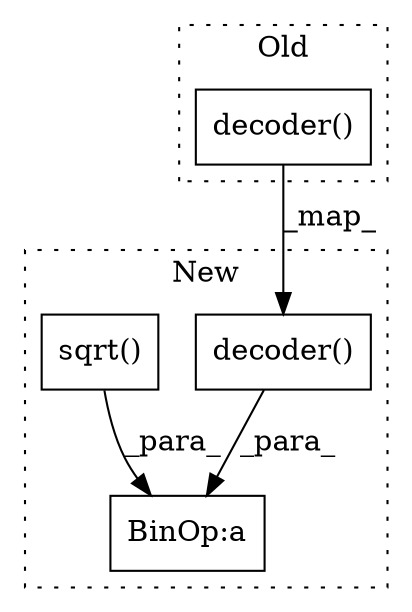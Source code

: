 digraph G {
subgraph cluster0 {
1 [label="decoder()" a="75" s="3011,3027" l="13,1" shape="box"];
label = "Old";
style="dotted";
}
subgraph cluster1 {
2 [label="decoder()" a="75" s="3069,3085" l="13,1" shape="box"];
3 [label="BinOp:a" a="82" s="3086" l="3" shape="box"];
4 [label="sqrt()" a="75" s="3089,3111" l="10,1" shape="box"];
label = "New";
style="dotted";
}
1 -> 2 [label="_map_"];
2 -> 3 [label="_para_"];
4 -> 3 [label="_para_"];
}